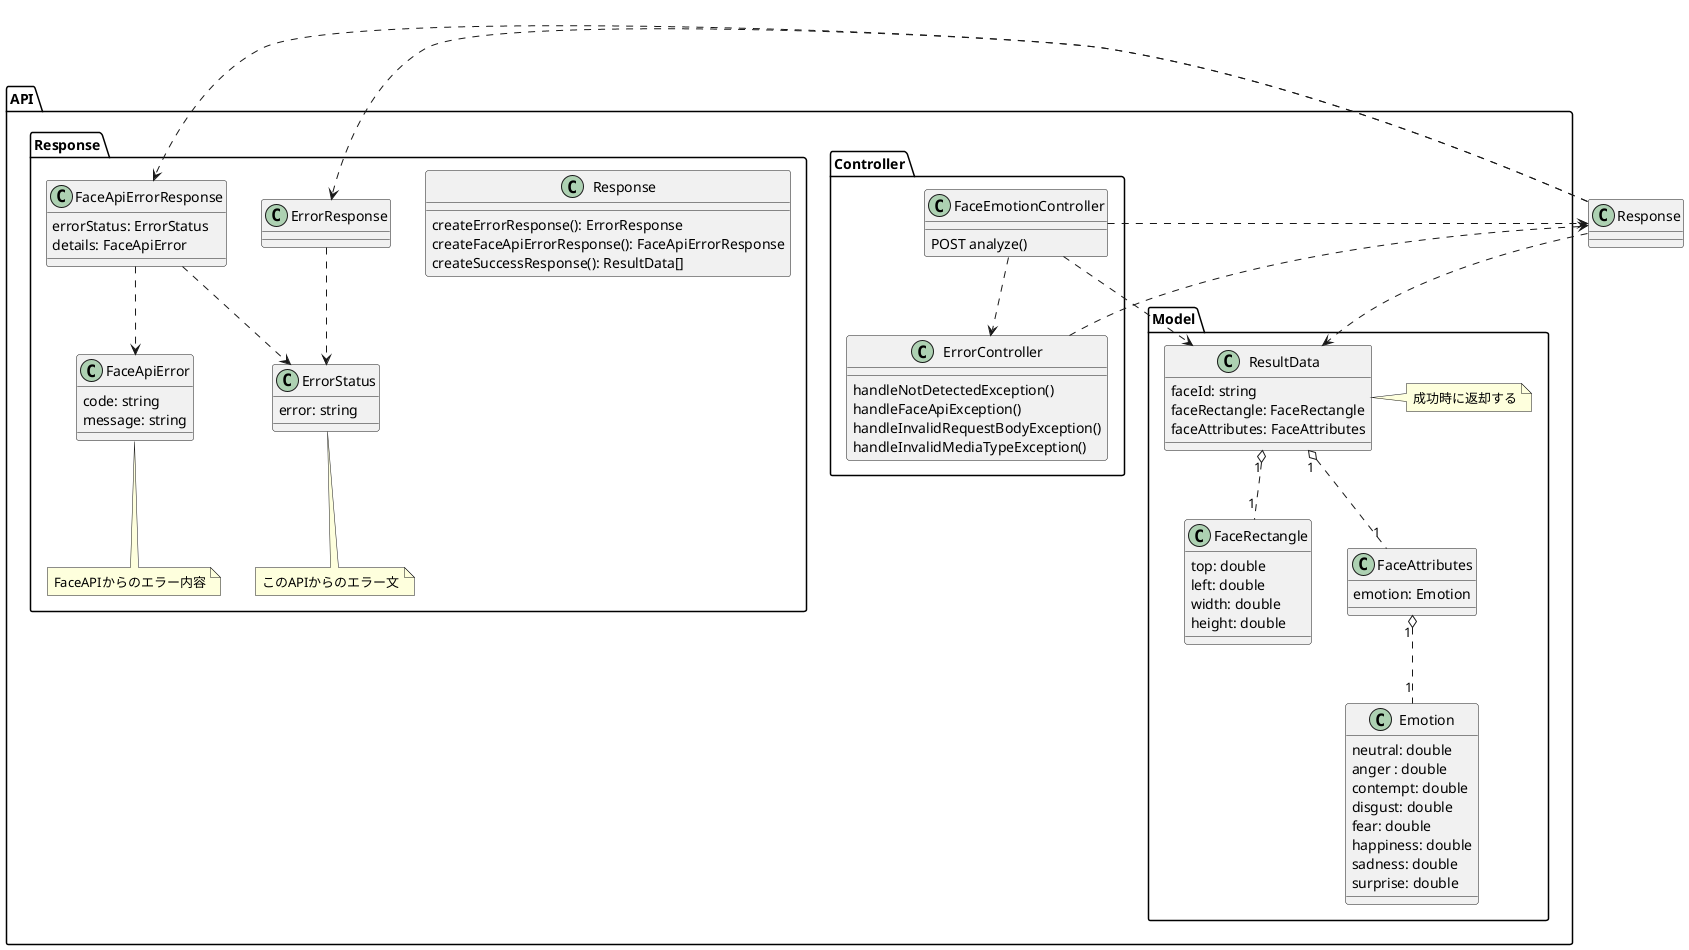 @startuml Face Emotion Analyser API

' サーバーサイド
package "API" {

    package "Controller" {
        class FaceEmotionController {
            POST analyze()
        }

        class ErrorController {
            handleNotDetectedException()
            handleFaceApiException()
            handleInvalidRequestBodyException()
            handleInvalidMediaTypeException()
        }
    }

    package "Response" {
        class Response {
            createErrorResponse(): ErrorResponse
            createFaceApiErrorResponse(): FaceApiErrorResponse
            createSuccessResponse(): ResultData[]
        }

        class ErrorResponse {
        }

        class ErrorStatus {
            error: string
        }
        note bottom: このAPIからのエラー文

        class FaceApiErrorResponse {
            errorStatus: ErrorStatus
            details: FaceApiError
        }

        class FaceApiError {
            code: string
            message: string
        }
        note bottom: FaceAPIからのエラー内容
    }


    package "Model" {
        class ResultData {
            faceId: string
            faceRectangle: FaceRectangle
            faceAttributes: FaceAttributes
        }
        note right: 成功時に返却する

        class FaceRectangle {
            top: double
            left: double
            width: double
            height: double
        }

        class FaceAttributes {
            emotion: Emotion
        }

        class Emotion {
            neutral: double
            anger : double
            contempt: double
            disgust: double
            fear: double
            happiness: double
            sadness: double
            surprise: double
        }
    }

}

ResultData "1" o.. "1" FaceRectangle
ResultData "1" o.. "1" FaceAttributes
FaceAttributes "1" o.. "1" Emotion

FaceEmotionController ..> ResultData
FaceEmotionController ..> ErrorController

FaceEmotionController ..> Response
ErrorController ..> Response
Response ..> ErrorResponse
Response ..> FaceApiErrorResponse
ErrorResponse ..> ErrorStatus
FaceApiErrorResponse ..> FaceApiError
FaceApiErrorResponse ..> ErrorStatus
Response ..> ResultData

@enduml